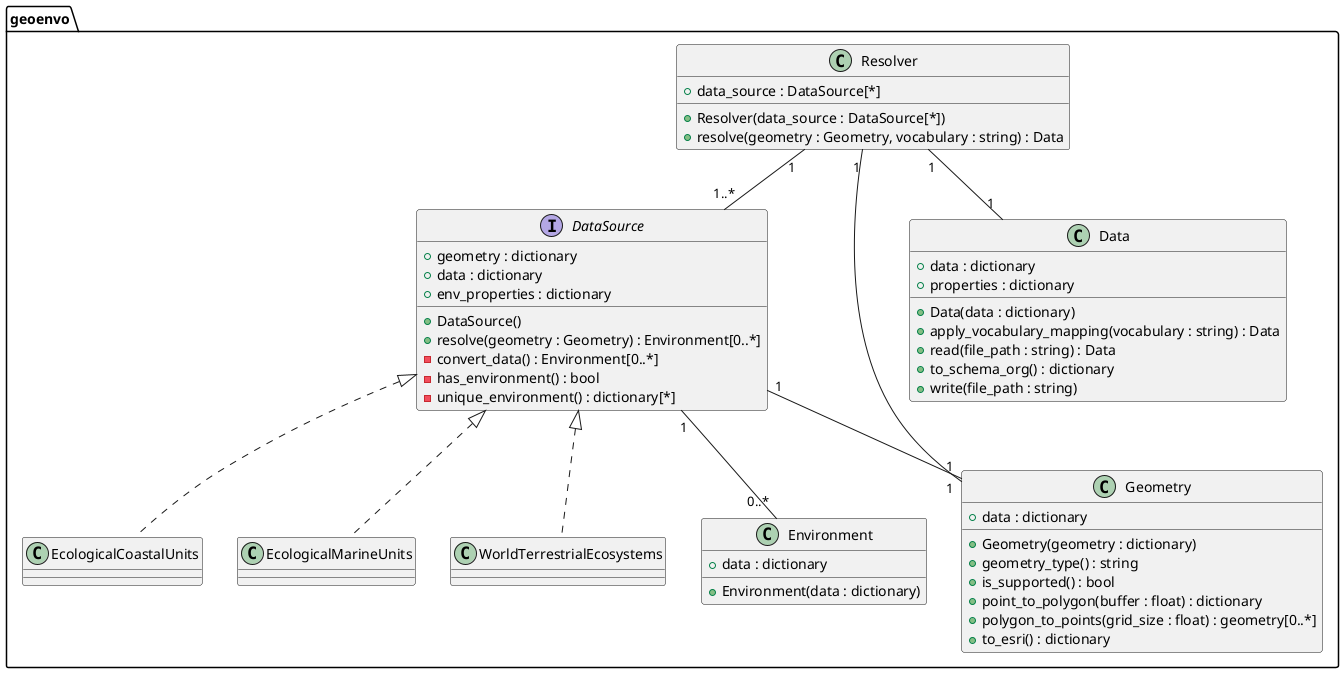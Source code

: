 @startuml
package "geoenvo" {

    class Resolver {
        + data_source : DataSource[*]
        + Resolver(data_source : DataSource[*])
        + resolve(geometry : Geometry, vocabulary : string) : Data
    }

    interface DataSource {
        + geometry : dictionary
        + data : dictionary
        + env_properties : dictionary
        + DataSource()
        + resolve(geometry : Geometry) : Environment[0..*]
        - convert_data() : Environment[0..*]
        - has_environment() : bool
        - unique_environment() : dictionary[*]
    }

    class WorldTerrestrialEcosystems implements DataSource {
    }

    class EcologicalCoastalUnits implements DataSource {
    }

    class EcologicalMarineUnits implements DataSource {
    }

    class Geometry {
        + data : dictionary
        + Geometry(geometry : dictionary)
        + geometry_type() : string
        + is_supported() : bool
        + point_to_polygon(buffer : float) : dictionary
        + polygon_to_points(grid_size : float) : geometry[0..*]
        + to_esri() : dictionary
    }

    class Environment {
        + data : dictionary
        + Environment(data : dictionary)
    }

    class Data {
        + data : dictionary
        + properties : dictionary
        + Data(data : dictionary)
        + apply_vocabulary_mapping(vocabulary : string) : Data
        + read(file_path : string) : Data
        + to_schema_org() : dictionary
        + write(file_path : string)
    }

    Resolver "1" -- "1..*" DataSource
    Resolver "1" -- "1" Data
    Resolver "1" -- "1" Geometry
    DataSource "1" -- "0..*" Environment
    DataSource "1" -- "1" Geometry
}
@enduml